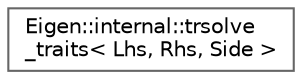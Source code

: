 digraph "类继承关系图"
{
 // LATEX_PDF_SIZE
  bgcolor="transparent";
  edge [fontname=Helvetica,fontsize=10,labelfontname=Helvetica,labelfontsize=10];
  node [fontname=Helvetica,fontsize=10,shape=box,height=0.2,width=0.4];
  rankdir="LR";
  Node0 [id="Node000000",label="Eigen::internal::trsolve\l_traits\< Lhs, Rhs, Side \>",height=0.2,width=0.4,color="grey40", fillcolor="white", style="filled",URL="$class_eigen_1_1internal_1_1trsolve__traits.html",tooltip=" "];
}
